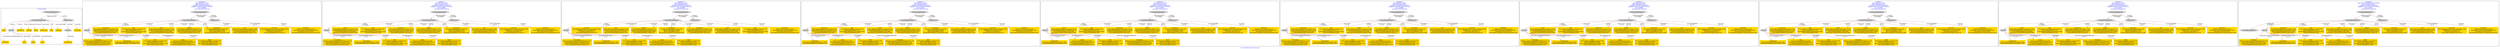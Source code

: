 digraph n0 {
fontcolor="blue"
remincross="true"
label="s15-s-detroit-institute-of-art.json"
subgraph cluster_0 {
label="1-correct model"
n2[style="filled",color="white",fillcolor="lightgray",label="CulturalHeritageObject1"];
n3[shape="plaintext",style="filled",fillcolor="gold",label="date"];
n4[style="filled",color="white",fillcolor="lightgray",label="Person1"];
n5[shape="plaintext",style="filled",fillcolor="gold",label="dimensions"];
n6[shape="plaintext",style="filled",fillcolor="gold",label="medium"];
n7[shape="plaintext",style="filled",fillcolor="gold",label="credit"];
n8[shape="plaintext",style="filled",fillcolor="gold",label="provenance"];
n9[shape="plaintext",style="filled",fillcolor="gold",label="title"];
n10[shape="plaintext",style="filled",fillcolor="gold",label="accession"];
n11[style="filled",color="white",fillcolor="lightgray",label="Concept1"];
n12[shape="plaintext",style="filled",fillcolor="gold",label="nationality"];
n13[shape="plaintext",style="filled",fillcolor="gold",label="birth"];
n14[shape="plaintext",style="filled",fillcolor="gold",label="death"];
n15[shape="plaintext",style="filled",fillcolor="gold",label="name"];
n16[style="filled",color="white",fillcolor="lightgray",label="EuropeanaAggregation1"];
n17[style="filled",color="white",fillcolor="lightgray",label="WebResource1"];
n18[shape="plaintext",style="filled",fillcolor="gold",label="imageURL"];
n19[shape="plaintext",style="filled",fillcolor="gold",label="classification"];
}
subgraph cluster_1 {
label="candidate 0\nlink coherence:0.9375\nnode coherence:0.9375\nconfidence:0.620074799287479\nmapping score:0.6473967279676213\ncost:15.98064\n-precision:0.88-recall:0.82"
n21[style="filled",color="white",fillcolor="lightgray",label="CulturalHeritageObject1"];
n22[style="filled",color="white",fillcolor="lightgray",label="Person1"];
n23[style="filled",color="white",fillcolor="lightgray",label="EuropeanaAggregation1"];
n24[style="filled",color="white",fillcolor="lightgray",label="WebResource1"];
n25[shape="plaintext",style="filled",fillcolor="gold",label="provenance\n[CulturalHeritageObject,description,0.34]\n[CulturalHeritageObject,provenance,0.314]\n[Person,biographicalInformation,0.265]\n[CulturalHeritageObject,title,0.081]"];
n26[shape="plaintext",style="filled",fillcolor="gold",label="nationality\n[Person,countryAssociatedWithThePerson,0.731]\n[CulturalHeritageObject,provenance,0.11]\n[CulturalHeritageObject,description,0.098]\n[Person,biographicalInformation,0.06]"];
n27[shape="plaintext",style="filled",fillcolor="gold",label="date\n[CulturalHeritageObject,created,0.678]\n[Person,dateOfBirth,0.137]\n[CulturalHeritageObject,description,0.095]\n[Person,dateOfDeath,0.09]"];
n28[shape="plaintext",style="filled",fillcolor="gold",label="credit\n[CulturalHeritageObject,provenance,0.673]\n[CulturalHeritageObject,description,0.154]\n[CulturalHeritageObject,title,0.088]\n[Document,columnSubClassOfLink,0.085]"];
n29[shape="plaintext",style="filled",fillcolor="gold",label="classification\n[Person,biographicalInformation,0.749]\n[CulturalHeritageObject,description,0.251]"];
n30[shape="plaintext",style="filled",fillcolor="gold",label="imageURL\n[WebResource,classLink,0.974]\n[Document,columnSubClassOfLink,0.018]\n[Document,classLink,0.007]\n[CulturalHeritageObject,accessionNumber,0.001]"];
n31[shape="plaintext",style="filled",fillcolor="gold",label="birth\n[CulturalHeritageObject,created,0.504]\n[Person,dateOfBirth,0.299]\n[CulturalHeritageObject,description,0.143]\n[Person,dateOfDeath,0.054]"];
n32[shape="plaintext",style="filled",fillcolor="gold",label="name\n[Person,nameOfThePerson,0.456]\n[Document,columnSubClassOfLink,0.232]\n[CulturalHeritageObject,title,0.157]\n[CulturalHeritageObject,description,0.155]"];
n33[shape="plaintext",style="filled",fillcolor="gold",label="medium\n[CulturalHeritageObject,medium,0.875]\n[CulturalHeritageObject,description,0.119]\n[Person,biographicalInformation,0.006]\n[CulturalHeritageObject,extent,0.0]"];
n34[shape="plaintext",style="filled",fillcolor="gold",label="dimensions\n[CulturalHeritageObject,extent,0.94]\n[Person,dateOfDeath,0.033]\n[Person,dateOfBirth,0.023]\n[CulturalHeritageObject,description,0.004]"];
n35[shape="plaintext",style="filled",fillcolor="gold",label="death\n[CulturalHeritageObject,created,0.475]\n[Person,dateOfDeath,0.326]\n[Person,biographicalInformation,0.143]\n[Person,dateOfBirth,0.056]"];
n36[shape="plaintext",style="filled",fillcolor="gold",label="title\n[CulturalHeritageObject,description,0.381]\n[Document,columnSubClassOfLink,0.259]\n[CulturalHeritageObject,title,0.236]\n[Person,biographicalInformation,0.124]"];
n37[shape="plaintext",style="filled",fillcolor="gold",label="accession\n[CulturalHeritageObject,accessionNumber,0.666]\n[WebResource,classLink,0.334]\n[Document,classLink,0.0]\n[CulturalHeritageObject,extent,0.0]"];
}
subgraph cluster_2 {
label="candidate 1\nlink coherence:0.9375\nnode coherence:0.9375\nconfidence:0.620074799287479\nmapping score:0.6473967279676213\ncost:15.98064\n-precision:0.88-recall:0.82"
n39[style="filled",color="white",fillcolor="lightgray",label="CulturalHeritageObject1"];
n40[style="filled",color="white",fillcolor="lightgray",label="Person1"];
n41[style="filled",color="white",fillcolor="lightgray",label="EuropeanaAggregation1"];
n42[style="filled",color="white",fillcolor="lightgray",label="WebResource1"];
n43[shape="plaintext",style="filled",fillcolor="gold",label="credit\n[CulturalHeritageObject,provenance,0.673]\n[CulturalHeritageObject,description,0.154]\n[CulturalHeritageObject,title,0.088]\n[Document,columnSubClassOfLink,0.085]"];
n44[shape="plaintext",style="filled",fillcolor="gold",label="nationality\n[Person,countryAssociatedWithThePerson,0.731]\n[CulturalHeritageObject,provenance,0.11]\n[CulturalHeritageObject,description,0.098]\n[Person,biographicalInformation,0.06]"];
n45[shape="plaintext",style="filled",fillcolor="gold",label="date\n[CulturalHeritageObject,created,0.678]\n[Person,dateOfBirth,0.137]\n[CulturalHeritageObject,description,0.095]\n[Person,dateOfDeath,0.09]"];
n46[shape="plaintext",style="filled",fillcolor="gold",label="provenance\n[CulturalHeritageObject,description,0.34]\n[CulturalHeritageObject,provenance,0.314]\n[Person,biographicalInformation,0.265]\n[CulturalHeritageObject,title,0.081]"];
n47[shape="plaintext",style="filled",fillcolor="gold",label="classification\n[Person,biographicalInformation,0.749]\n[CulturalHeritageObject,description,0.251]"];
n48[shape="plaintext",style="filled",fillcolor="gold",label="imageURL\n[WebResource,classLink,0.974]\n[Document,columnSubClassOfLink,0.018]\n[Document,classLink,0.007]\n[CulturalHeritageObject,accessionNumber,0.001]"];
n49[shape="plaintext",style="filled",fillcolor="gold",label="birth\n[CulturalHeritageObject,created,0.504]\n[Person,dateOfBirth,0.299]\n[CulturalHeritageObject,description,0.143]\n[Person,dateOfDeath,0.054]"];
n50[shape="plaintext",style="filled",fillcolor="gold",label="name\n[Person,nameOfThePerson,0.456]\n[Document,columnSubClassOfLink,0.232]\n[CulturalHeritageObject,title,0.157]\n[CulturalHeritageObject,description,0.155]"];
n51[shape="plaintext",style="filled",fillcolor="gold",label="medium\n[CulturalHeritageObject,medium,0.875]\n[CulturalHeritageObject,description,0.119]\n[Person,biographicalInformation,0.006]\n[CulturalHeritageObject,extent,0.0]"];
n52[shape="plaintext",style="filled",fillcolor="gold",label="dimensions\n[CulturalHeritageObject,extent,0.94]\n[Person,dateOfDeath,0.033]\n[Person,dateOfBirth,0.023]\n[CulturalHeritageObject,description,0.004]"];
n53[shape="plaintext",style="filled",fillcolor="gold",label="death\n[CulturalHeritageObject,created,0.475]\n[Person,dateOfDeath,0.326]\n[Person,biographicalInformation,0.143]\n[Person,dateOfBirth,0.056]"];
n54[shape="plaintext",style="filled",fillcolor="gold",label="title\n[CulturalHeritageObject,description,0.381]\n[Document,columnSubClassOfLink,0.259]\n[CulturalHeritageObject,title,0.236]\n[Person,biographicalInformation,0.124]"];
n55[shape="plaintext",style="filled",fillcolor="gold",label="accession\n[CulturalHeritageObject,accessionNumber,0.666]\n[WebResource,classLink,0.334]\n[Document,classLink,0.0]\n[CulturalHeritageObject,extent,0.0]"];
}
subgraph cluster_3 {
label="candidate 2\nlink coherence:0.9375\nnode coherence:0.9375\nconfidence:0.620074799287479\nmapping score:0.6473967279676213\ncost:15.98066\n-precision:0.88-recall:0.82"
n57[style="filled",color="white",fillcolor="lightgray",label="CulturalHeritageObject2"];
n58[style="filled",color="white",fillcolor="lightgray",label="Person1"];
n59[style="filled",color="white",fillcolor="lightgray",label="EuropeanaAggregation1"];
n60[style="filled",color="white",fillcolor="lightgray",label="WebResource1"];
n61[shape="plaintext",style="filled",fillcolor="gold",label="nationality\n[Person,countryAssociatedWithThePerson,0.731]\n[CulturalHeritageObject,provenance,0.11]\n[CulturalHeritageObject,description,0.098]\n[Person,biographicalInformation,0.06]"];
n62[shape="plaintext",style="filled",fillcolor="gold",label="accession\n[CulturalHeritageObject,accessionNumber,0.666]\n[WebResource,classLink,0.334]\n[Document,classLink,0.0]\n[CulturalHeritageObject,extent,0.0]"];
n63[shape="plaintext",style="filled",fillcolor="gold",label="title\n[CulturalHeritageObject,description,0.381]\n[Document,columnSubClassOfLink,0.259]\n[CulturalHeritageObject,title,0.236]\n[Person,biographicalInformation,0.124]"];
n64[shape="plaintext",style="filled",fillcolor="gold",label="medium\n[CulturalHeritageObject,medium,0.875]\n[CulturalHeritageObject,description,0.119]\n[Person,biographicalInformation,0.006]\n[CulturalHeritageObject,extent,0.0]"];
n65[shape="plaintext",style="filled",fillcolor="gold",label="classification\n[Person,biographicalInformation,0.749]\n[CulturalHeritageObject,description,0.251]"];
n66[shape="plaintext",style="filled",fillcolor="gold",label="imageURL\n[WebResource,classLink,0.974]\n[Document,columnSubClassOfLink,0.018]\n[Document,classLink,0.007]\n[CulturalHeritageObject,accessionNumber,0.001]"];
n67[shape="plaintext",style="filled",fillcolor="gold",label="birth\n[CulturalHeritageObject,created,0.504]\n[Person,dateOfBirth,0.299]\n[CulturalHeritageObject,description,0.143]\n[Person,dateOfDeath,0.054]"];
n68[shape="plaintext",style="filled",fillcolor="gold",label="dimensions\n[CulturalHeritageObject,extent,0.94]\n[Person,dateOfDeath,0.033]\n[Person,dateOfBirth,0.023]\n[CulturalHeritageObject,description,0.004]"];
n69[shape="plaintext",style="filled",fillcolor="gold",label="name\n[Person,nameOfThePerson,0.456]\n[Document,columnSubClassOfLink,0.232]\n[CulturalHeritageObject,title,0.157]\n[CulturalHeritageObject,description,0.155]"];
n70[shape="plaintext",style="filled",fillcolor="gold",label="provenance\n[CulturalHeritageObject,description,0.34]\n[CulturalHeritageObject,provenance,0.314]\n[Person,biographicalInformation,0.265]\n[CulturalHeritageObject,title,0.081]"];
n71[shape="plaintext",style="filled",fillcolor="gold",label="death\n[CulturalHeritageObject,created,0.475]\n[Person,dateOfDeath,0.326]\n[Person,biographicalInformation,0.143]\n[Person,dateOfBirth,0.056]"];
n72[shape="plaintext",style="filled",fillcolor="gold",label="credit\n[CulturalHeritageObject,provenance,0.673]\n[CulturalHeritageObject,description,0.154]\n[CulturalHeritageObject,title,0.088]\n[Document,columnSubClassOfLink,0.085]"];
n73[shape="plaintext",style="filled",fillcolor="gold",label="date\n[CulturalHeritageObject,created,0.678]\n[Person,dateOfBirth,0.137]\n[CulturalHeritageObject,description,0.095]\n[Person,dateOfDeath,0.09]"];
}
subgraph cluster_4 {
label="candidate 3\nlink coherence:0.9375\nnode coherence:0.9375\nconfidence:0.620074799287479\nmapping score:0.6473967279676213\ncost:15.98074\n-precision:0.88-recall:0.82"
n75[style="filled",color="white",fillcolor="lightgray",label="CulturalHeritageObject1"];
n76[style="filled",color="white",fillcolor="lightgray",label="Person2"];
n77[style="filled",color="white",fillcolor="lightgray",label="EuropeanaAggregation1"];
n78[style="filled",color="white",fillcolor="lightgray",label="WebResource1"];
n79[shape="plaintext",style="filled",fillcolor="gold",label="provenance\n[CulturalHeritageObject,description,0.34]\n[CulturalHeritageObject,provenance,0.314]\n[Person,biographicalInformation,0.265]\n[CulturalHeritageObject,title,0.081]"];
n80[shape="plaintext",style="filled",fillcolor="gold",label="date\n[CulturalHeritageObject,created,0.678]\n[Person,dateOfBirth,0.137]\n[CulturalHeritageObject,description,0.095]\n[Person,dateOfDeath,0.09]"];
n81[shape="plaintext",style="filled",fillcolor="gold",label="credit\n[CulturalHeritageObject,provenance,0.673]\n[CulturalHeritageObject,description,0.154]\n[CulturalHeritageObject,title,0.088]\n[Document,columnSubClassOfLink,0.085]"];
n82[shape="plaintext",style="filled",fillcolor="gold",label="classification\n[Person,biographicalInformation,0.749]\n[CulturalHeritageObject,description,0.251]"];
n83[shape="plaintext",style="filled",fillcolor="gold",label="imageURL\n[WebResource,classLink,0.974]\n[Document,columnSubClassOfLink,0.018]\n[Document,classLink,0.007]\n[CulturalHeritageObject,accessionNumber,0.001]"];
n84[shape="plaintext",style="filled",fillcolor="gold",label="medium\n[CulturalHeritageObject,medium,0.875]\n[CulturalHeritageObject,description,0.119]\n[Person,biographicalInformation,0.006]\n[CulturalHeritageObject,extent,0.0]"];
n85[shape="plaintext",style="filled",fillcolor="gold",label="dimensions\n[CulturalHeritageObject,extent,0.94]\n[Person,dateOfDeath,0.033]\n[Person,dateOfBirth,0.023]\n[CulturalHeritageObject,description,0.004]"];
n86[shape="plaintext",style="filled",fillcolor="gold",label="name\n[Person,nameOfThePerson,0.456]\n[Document,columnSubClassOfLink,0.232]\n[CulturalHeritageObject,title,0.157]\n[CulturalHeritageObject,description,0.155]"];
n87[shape="plaintext",style="filled",fillcolor="gold",label="birth\n[CulturalHeritageObject,created,0.504]\n[Person,dateOfBirth,0.299]\n[CulturalHeritageObject,description,0.143]\n[Person,dateOfDeath,0.054]"];
n88[shape="plaintext",style="filled",fillcolor="gold",label="title\n[CulturalHeritageObject,description,0.381]\n[Document,columnSubClassOfLink,0.259]\n[CulturalHeritageObject,title,0.236]\n[Person,biographicalInformation,0.124]"];
n89[shape="plaintext",style="filled",fillcolor="gold",label="nationality\n[Person,countryAssociatedWithThePerson,0.731]\n[CulturalHeritageObject,provenance,0.11]\n[CulturalHeritageObject,description,0.098]\n[Person,biographicalInformation,0.06]"];
n90[shape="plaintext",style="filled",fillcolor="gold",label="death\n[CulturalHeritageObject,created,0.475]\n[Person,dateOfDeath,0.326]\n[Person,biographicalInformation,0.143]\n[Person,dateOfBirth,0.056]"];
n91[shape="plaintext",style="filled",fillcolor="gold",label="accession\n[CulturalHeritageObject,accessionNumber,0.666]\n[WebResource,classLink,0.334]\n[Document,classLink,0.0]\n[CulturalHeritageObject,extent,0.0]"];
}
subgraph cluster_5 {
label="candidate 4\nlink coherence:0.9375\nnode coherence:0.9375\nconfidence:0.620074799287479\nmapping score:0.6473967279676213\ncost:15.98074\n-precision:0.88-recall:0.82"
n93[style="filled",color="white",fillcolor="lightgray",label="CulturalHeritageObject1"];
n94[style="filled",color="white",fillcolor="lightgray",label="Person2"];
n95[style="filled",color="white",fillcolor="lightgray",label="EuropeanaAggregation1"];
n96[style="filled",color="white",fillcolor="lightgray",label="WebResource1"];
n97[shape="plaintext",style="filled",fillcolor="gold",label="credit\n[CulturalHeritageObject,provenance,0.673]\n[CulturalHeritageObject,description,0.154]\n[CulturalHeritageObject,title,0.088]\n[Document,columnSubClassOfLink,0.085]"];
n98[shape="plaintext",style="filled",fillcolor="gold",label="date\n[CulturalHeritageObject,created,0.678]\n[Person,dateOfBirth,0.137]\n[CulturalHeritageObject,description,0.095]\n[Person,dateOfDeath,0.09]"];
n99[shape="plaintext",style="filled",fillcolor="gold",label="provenance\n[CulturalHeritageObject,description,0.34]\n[CulturalHeritageObject,provenance,0.314]\n[Person,biographicalInformation,0.265]\n[CulturalHeritageObject,title,0.081]"];
n100[shape="plaintext",style="filled",fillcolor="gold",label="classification\n[Person,biographicalInformation,0.749]\n[CulturalHeritageObject,description,0.251]"];
n101[shape="plaintext",style="filled",fillcolor="gold",label="imageURL\n[WebResource,classLink,0.974]\n[Document,columnSubClassOfLink,0.018]\n[Document,classLink,0.007]\n[CulturalHeritageObject,accessionNumber,0.001]"];
n102[shape="plaintext",style="filled",fillcolor="gold",label="medium\n[CulturalHeritageObject,medium,0.875]\n[CulturalHeritageObject,description,0.119]\n[Person,biographicalInformation,0.006]\n[CulturalHeritageObject,extent,0.0]"];
n103[shape="plaintext",style="filled",fillcolor="gold",label="dimensions\n[CulturalHeritageObject,extent,0.94]\n[Person,dateOfDeath,0.033]\n[Person,dateOfBirth,0.023]\n[CulturalHeritageObject,description,0.004]"];
n104[shape="plaintext",style="filled",fillcolor="gold",label="name\n[Person,nameOfThePerson,0.456]\n[Document,columnSubClassOfLink,0.232]\n[CulturalHeritageObject,title,0.157]\n[CulturalHeritageObject,description,0.155]"];
n105[shape="plaintext",style="filled",fillcolor="gold",label="birth\n[CulturalHeritageObject,created,0.504]\n[Person,dateOfBirth,0.299]\n[CulturalHeritageObject,description,0.143]\n[Person,dateOfDeath,0.054]"];
n106[shape="plaintext",style="filled",fillcolor="gold",label="title\n[CulturalHeritageObject,description,0.381]\n[Document,columnSubClassOfLink,0.259]\n[CulturalHeritageObject,title,0.236]\n[Person,biographicalInformation,0.124]"];
n107[shape="plaintext",style="filled",fillcolor="gold",label="nationality\n[Person,countryAssociatedWithThePerson,0.731]\n[CulturalHeritageObject,provenance,0.11]\n[CulturalHeritageObject,description,0.098]\n[Person,biographicalInformation,0.06]"];
n108[shape="plaintext",style="filled",fillcolor="gold",label="death\n[CulturalHeritageObject,created,0.475]\n[Person,dateOfDeath,0.326]\n[Person,biographicalInformation,0.143]\n[Person,dateOfBirth,0.056]"];
n109[shape="plaintext",style="filled",fillcolor="gold",label="accession\n[CulturalHeritageObject,accessionNumber,0.666]\n[WebResource,classLink,0.334]\n[Document,classLink,0.0]\n[CulturalHeritageObject,extent,0.0]"];
}
subgraph cluster_6 {
label="candidate 5\nlink coherence:0.9375\nnode coherence:0.9375\nconfidence:0.620074799287479\nmapping score:0.6473967279676213\ncost:15.98096\n-precision:0.88-recall:0.82"
n111[style="filled",color="white",fillcolor="lightgray",label="CulturalHeritageObject1"];
n112[style="filled",color="white",fillcolor="lightgray",label="Person1"];
n113[style="filled",color="white",fillcolor="lightgray",label="EuropeanaAggregation1"];
n114[style="filled",color="white",fillcolor="lightgray",label="WebResource2"];
n115[shape="plaintext",style="filled",fillcolor="gold",label="provenance\n[CulturalHeritageObject,description,0.34]\n[CulturalHeritageObject,provenance,0.314]\n[Person,biographicalInformation,0.265]\n[CulturalHeritageObject,title,0.081]"];
n116[shape="plaintext",style="filled",fillcolor="gold",label="nationality\n[Person,countryAssociatedWithThePerson,0.731]\n[CulturalHeritageObject,provenance,0.11]\n[CulturalHeritageObject,description,0.098]\n[Person,biographicalInformation,0.06]"];
n117[shape="plaintext",style="filled",fillcolor="gold",label="date\n[CulturalHeritageObject,created,0.678]\n[Person,dateOfBirth,0.137]\n[CulturalHeritageObject,description,0.095]\n[Person,dateOfDeath,0.09]"];
n118[shape="plaintext",style="filled",fillcolor="gold",label="credit\n[CulturalHeritageObject,provenance,0.673]\n[CulturalHeritageObject,description,0.154]\n[CulturalHeritageObject,title,0.088]\n[Document,columnSubClassOfLink,0.085]"];
n119[shape="plaintext",style="filled",fillcolor="gold",label="classification\n[Person,biographicalInformation,0.749]\n[CulturalHeritageObject,description,0.251]"];
n120[shape="plaintext",style="filled",fillcolor="gold",label="birth\n[CulturalHeritageObject,created,0.504]\n[Person,dateOfBirth,0.299]\n[CulturalHeritageObject,description,0.143]\n[Person,dateOfDeath,0.054]"];
n121[shape="plaintext",style="filled",fillcolor="gold",label="imageURL\n[WebResource,classLink,0.974]\n[Document,columnSubClassOfLink,0.018]\n[Document,classLink,0.007]\n[CulturalHeritageObject,accessionNumber,0.001]"];
n122[shape="plaintext",style="filled",fillcolor="gold",label="name\n[Person,nameOfThePerson,0.456]\n[Document,columnSubClassOfLink,0.232]\n[CulturalHeritageObject,title,0.157]\n[CulturalHeritageObject,description,0.155]"];
n123[shape="plaintext",style="filled",fillcolor="gold",label="medium\n[CulturalHeritageObject,medium,0.875]\n[CulturalHeritageObject,description,0.119]\n[Person,biographicalInformation,0.006]\n[CulturalHeritageObject,extent,0.0]"];
n124[shape="plaintext",style="filled",fillcolor="gold",label="dimensions\n[CulturalHeritageObject,extent,0.94]\n[Person,dateOfDeath,0.033]\n[Person,dateOfBirth,0.023]\n[CulturalHeritageObject,description,0.004]"];
n125[shape="plaintext",style="filled",fillcolor="gold",label="death\n[CulturalHeritageObject,created,0.475]\n[Person,dateOfDeath,0.326]\n[Person,biographicalInformation,0.143]\n[Person,dateOfBirth,0.056]"];
n126[shape="plaintext",style="filled",fillcolor="gold",label="title\n[CulturalHeritageObject,description,0.381]\n[Document,columnSubClassOfLink,0.259]\n[CulturalHeritageObject,title,0.236]\n[Person,biographicalInformation,0.124]"];
n127[shape="plaintext",style="filled",fillcolor="gold",label="accession\n[CulturalHeritageObject,accessionNumber,0.666]\n[WebResource,classLink,0.334]\n[Document,classLink,0.0]\n[CulturalHeritageObject,extent,0.0]"];
}
subgraph cluster_7 {
label="candidate 6\nlink coherence:0.9375\nnode coherence:0.9375\nconfidence:0.620074799287479\nmapping score:0.6473967279676213\ncost:15.98096\n-precision:0.88-recall:0.82"
n129[style="filled",color="white",fillcolor="lightgray",label="CulturalHeritageObject1"];
n130[style="filled",color="white",fillcolor="lightgray",label="Person1"];
n131[style="filled",color="white",fillcolor="lightgray",label="EuropeanaAggregation1"];
n132[style="filled",color="white",fillcolor="lightgray",label="WebResource2"];
n133[shape="plaintext",style="filled",fillcolor="gold",label="credit\n[CulturalHeritageObject,provenance,0.673]\n[CulturalHeritageObject,description,0.154]\n[CulturalHeritageObject,title,0.088]\n[Document,columnSubClassOfLink,0.085]"];
n134[shape="plaintext",style="filled",fillcolor="gold",label="nationality\n[Person,countryAssociatedWithThePerson,0.731]\n[CulturalHeritageObject,provenance,0.11]\n[CulturalHeritageObject,description,0.098]\n[Person,biographicalInformation,0.06]"];
n135[shape="plaintext",style="filled",fillcolor="gold",label="date\n[CulturalHeritageObject,created,0.678]\n[Person,dateOfBirth,0.137]\n[CulturalHeritageObject,description,0.095]\n[Person,dateOfDeath,0.09]"];
n136[shape="plaintext",style="filled",fillcolor="gold",label="provenance\n[CulturalHeritageObject,description,0.34]\n[CulturalHeritageObject,provenance,0.314]\n[Person,biographicalInformation,0.265]\n[CulturalHeritageObject,title,0.081]"];
n137[shape="plaintext",style="filled",fillcolor="gold",label="classification\n[Person,biographicalInformation,0.749]\n[CulturalHeritageObject,description,0.251]"];
n138[shape="plaintext",style="filled",fillcolor="gold",label="birth\n[CulturalHeritageObject,created,0.504]\n[Person,dateOfBirth,0.299]\n[CulturalHeritageObject,description,0.143]\n[Person,dateOfDeath,0.054]"];
n139[shape="plaintext",style="filled",fillcolor="gold",label="imageURL\n[WebResource,classLink,0.974]\n[Document,columnSubClassOfLink,0.018]\n[Document,classLink,0.007]\n[CulturalHeritageObject,accessionNumber,0.001]"];
n140[shape="plaintext",style="filled",fillcolor="gold",label="name\n[Person,nameOfThePerson,0.456]\n[Document,columnSubClassOfLink,0.232]\n[CulturalHeritageObject,title,0.157]\n[CulturalHeritageObject,description,0.155]"];
n141[shape="plaintext",style="filled",fillcolor="gold",label="medium\n[CulturalHeritageObject,medium,0.875]\n[CulturalHeritageObject,description,0.119]\n[Person,biographicalInformation,0.006]\n[CulturalHeritageObject,extent,0.0]"];
n142[shape="plaintext",style="filled",fillcolor="gold",label="dimensions\n[CulturalHeritageObject,extent,0.94]\n[Person,dateOfDeath,0.033]\n[Person,dateOfBirth,0.023]\n[CulturalHeritageObject,description,0.004]"];
n143[shape="plaintext",style="filled",fillcolor="gold",label="death\n[CulturalHeritageObject,created,0.475]\n[Person,dateOfDeath,0.326]\n[Person,biographicalInformation,0.143]\n[Person,dateOfBirth,0.056]"];
n144[shape="plaintext",style="filled",fillcolor="gold",label="title\n[CulturalHeritageObject,description,0.381]\n[Document,columnSubClassOfLink,0.259]\n[CulturalHeritageObject,title,0.236]\n[Person,biographicalInformation,0.124]"];
n145[shape="plaintext",style="filled",fillcolor="gold",label="accession\n[CulturalHeritageObject,accessionNumber,0.666]\n[WebResource,classLink,0.334]\n[Document,classLink,0.0]\n[CulturalHeritageObject,extent,0.0]"];
}
subgraph cluster_8 {
label="candidate 7\nlink coherence:0.9375\nnode coherence:0.9375\nconfidence:0.620074799287479\nmapping score:0.6473967279676213\ncost:15.98106\n-precision:0.88-recall:0.82"
n147[style="filled",color="white",fillcolor="lightgray",label="CulturalHeritageObject1"];
n148[style="filled",color="white",fillcolor="lightgray",label="Person2"];
n149[style="filled",color="white",fillcolor="lightgray",label="EuropeanaAggregation1"];
n150[style="filled",color="white",fillcolor="lightgray",label="WebResource2"];
n151[shape="plaintext",style="filled",fillcolor="gold",label="provenance\n[CulturalHeritageObject,description,0.34]\n[CulturalHeritageObject,provenance,0.314]\n[Person,biographicalInformation,0.265]\n[CulturalHeritageObject,title,0.081]"];
n152[shape="plaintext",style="filled",fillcolor="gold",label="date\n[CulturalHeritageObject,created,0.678]\n[Person,dateOfBirth,0.137]\n[CulturalHeritageObject,description,0.095]\n[Person,dateOfDeath,0.09]"];
n153[shape="plaintext",style="filled",fillcolor="gold",label="credit\n[CulturalHeritageObject,provenance,0.673]\n[CulturalHeritageObject,description,0.154]\n[CulturalHeritageObject,title,0.088]\n[Document,columnSubClassOfLink,0.085]"];
n154[shape="plaintext",style="filled",fillcolor="gold",label="classification\n[Person,biographicalInformation,0.749]\n[CulturalHeritageObject,description,0.251]"];
n155[shape="plaintext",style="filled",fillcolor="gold",label="imageURL\n[WebResource,classLink,0.974]\n[Document,columnSubClassOfLink,0.018]\n[Document,classLink,0.007]\n[CulturalHeritageObject,accessionNumber,0.001]"];
n156[shape="plaintext",style="filled",fillcolor="gold",label="medium\n[CulturalHeritageObject,medium,0.875]\n[CulturalHeritageObject,description,0.119]\n[Person,biographicalInformation,0.006]\n[CulturalHeritageObject,extent,0.0]"];
n157[shape="plaintext",style="filled",fillcolor="gold",label="dimensions\n[CulturalHeritageObject,extent,0.94]\n[Person,dateOfDeath,0.033]\n[Person,dateOfBirth,0.023]\n[CulturalHeritageObject,description,0.004]"];
n158[shape="plaintext",style="filled",fillcolor="gold",label="name\n[Person,nameOfThePerson,0.456]\n[Document,columnSubClassOfLink,0.232]\n[CulturalHeritageObject,title,0.157]\n[CulturalHeritageObject,description,0.155]"];
n159[shape="plaintext",style="filled",fillcolor="gold",label="birth\n[CulturalHeritageObject,created,0.504]\n[Person,dateOfBirth,0.299]\n[CulturalHeritageObject,description,0.143]\n[Person,dateOfDeath,0.054]"];
n160[shape="plaintext",style="filled",fillcolor="gold",label="title\n[CulturalHeritageObject,description,0.381]\n[Document,columnSubClassOfLink,0.259]\n[CulturalHeritageObject,title,0.236]\n[Person,biographicalInformation,0.124]"];
n161[shape="plaintext",style="filled",fillcolor="gold",label="nationality\n[Person,countryAssociatedWithThePerson,0.731]\n[CulturalHeritageObject,provenance,0.11]\n[CulturalHeritageObject,description,0.098]\n[Person,biographicalInformation,0.06]"];
n162[shape="plaintext",style="filled",fillcolor="gold",label="death\n[CulturalHeritageObject,created,0.475]\n[Person,dateOfDeath,0.326]\n[Person,biographicalInformation,0.143]\n[Person,dateOfBirth,0.056]"];
n163[shape="plaintext",style="filled",fillcolor="gold",label="accession\n[CulturalHeritageObject,accessionNumber,0.666]\n[WebResource,classLink,0.334]\n[Document,classLink,0.0]\n[CulturalHeritageObject,extent,0.0]"];
}
subgraph cluster_9 {
label="candidate 8\nlink coherence:0.9375\nnode coherence:0.9375\nconfidence:0.620074799287479\nmapping score:0.6473967279676213\ncost:15.98106\n-precision:0.88-recall:0.82"
n165[style="filled",color="white",fillcolor="lightgray",label="CulturalHeritageObject1"];
n166[style="filled",color="white",fillcolor="lightgray",label="Person2"];
n167[style="filled",color="white",fillcolor="lightgray",label="EuropeanaAggregation1"];
n168[style="filled",color="white",fillcolor="lightgray",label="WebResource2"];
n169[shape="plaintext",style="filled",fillcolor="gold",label="credit\n[CulturalHeritageObject,provenance,0.673]\n[CulturalHeritageObject,description,0.154]\n[CulturalHeritageObject,title,0.088]\n[Document,columnSubClassOfLink,0.085]"];
n170[shape="plaintext",style="filled",fillcolor="gold",label="date\n[CulturalHeritageObject,created,0.678]\n[Person,dateOfBirth,0.137]\n[CulturalHeritageObject,description,0.095]\n[Person,dateOfDeath,0.09]"];
n171[shape="plaintext",style="filled",fillcolor="gold",label="provenance\n[CulturalHeritageObject,description,0.34]\n[CulturalHeritageObject,provenance,0.314]\n[Person,biographicalInformation,0.265]\n[CulturalHeritageObject,title,0.081]"];
n172[shape="plaintext",style="filled",fillcolor="gold",label="classification\n[Person,biographicalInformation,0.749]\n[CulturalHeritageObject,description,0.251]"];
n173[shape="plaintext",style="filled",fillcolor="gold",label="imageURL\n[WebResource,classLink,0.974]\n[Document,columnSubClassOfLink,0.018]\n[Document,classLink,0.007]\n[CulturalHeritageObject,accessionNumber,0.001]"];
n174[shape="plaintext",style="filled",fillcolor="gold",label="medium\n[CulturalHeritageObject,medium,0.875]\n[CulturalHeritageObject,description,0.119]\n[Person,biographicalInformation,0.006]\n[CulturalHeritageObject,extent,0.0]"];
n175[shape="plaintext",style="filled",fillcolor="gold",label="dimensions\n[CulturalHeritageObject,extent,0.94]\n[Person,dateOfDeath,0.033]\n[Person,dateOfBirth,0.023]\n[CulturalHeritageObject,description,0.004]"];
n176[shape="plaintext",style="filled",fillcolor="gold",label="name\n[Person,nameOfThePerson,0.456]\n[Document,columnSubClassOfLink,0.232]\n[CulturalHeritageObject,title,0.157]\n[CulturalHeritageObject,description,0.155]"];
n177[shape="plaintext",style="filled",fillcolor="gold",label="birth\n[CulturalHeritageObject,created,0.504]\n[Person,dateOfBirth,0.299]\n[CulturalHeritageObject,description,0.143]\n[Person,dateOfDeath,0.054]"];
n178[shape="plaintext",style="filled",fillcolor="gold",label="title\n[CulturalHeritageObject,description,0.381]\n[Document,columnSubClassOfLink,0.259]\n[CulturalHeritageObject,title,0.236]\n[Person,biographicalInformation,0.124]"];
n179[shape="plaintext",style="filled",fillcolor="gold",label="nationality\n[Person,countryAssociatedWithThePerson,0.731]\n[CulturalHeritageObject,provenance,0.11]\n[CulturalHeritageObject,description,0.098]\n[Person,biographicalInformation,0.06]"];
n180[shape="plaintext",style="filled",fillcolor="gold",label="death\n[CulturalHeritageObject,created,0.475]\n[Person,dateOfDeath,0.326]\n[Person,biographicalInformation,0.143]\n[Person,dateOfBirth,0.056]"];
n181[shape="plaintext",style="filled",fillcolor="gold",label="accession\n[CulturalHeritageObject,accessionNumber,0.666]\n[WebResource,classLink,0.334]\n[Document,classLink,0.0]\n[CulturalHeritageObject,extent,0.0]"];
}
subgraph cluster_10 {
label="candidate 9\nlink coherence:0.8823529411764706\nnode coherence:0.9375\nconfidence:0.620074799287479\nmapping score:0.6473967279676213\ncost:16.97641\n-precision:0.82-recall:0.82"
n183[style="filled",color="white",fillcolor="lightgray",label="CulturalHeritageObject1"];
n184[style="filled",color="white",fillcolor="lightgray",label="CulturalHeritageObject2"];
n185[style="filled",color="white",fillcolor="lightgray",label="Person1"];
n186[style="filled",color="white",fillcolor="lightgray",label="EuropeanaAggregation1"];
n187[style="filled",color="white",fillcolor="lightgray",label="WebResource1"];
n188[shape="plaintext",style="filled",fillcolor="gold",label="provenance\n[CulturalHeritageObject,description,0.34]\n[CulturalHeritageObject,provenance,0.314]\n[Person,biographicalInformation,0.265]\n[CulturalHeritageObject,title,0.081]"];
n189[shape="plaintext",style="filled",fillcolor="gold",label="nationality\n[Person,countryAssociatedWithThePerson,0.731]\n[CulturalHeritageObject,provenance,0.11]\n[CulturalHeritageObject,description,0.098]\n[Person,biographicalInformation,0.06]"];
n190[shape="plaintext",style="filled",fillcolor="gold",label="date\n[CulturalHeritageObject,created,0.678]\n[Person,dateOfBirth,0.137]\n[CulturalHeritageObject,description,0.095]\n[Person,dateOfDeath,0.09]"];
n191[shape="plaintext",style="filled",fillcolor="gold",label="credit\n[CulturalHeritageObject,provenance,0.673]\n[CulturalHeritageObject,description,0.154]\n[CulturalHeritageObject,title,0.088]\n[Document,columnSubClassOfLink,0.085]"];
n192[shape="plaintext",style="filled",fillcolor="gold",label="classification\n[Person,biographicalInformation,0.749]\n[CulturalHeritageObject,description,0.251]"];
n193[shape="plaintext",style="filled",fillcolor="gold",label="imageURL\n[WebResource,classLink,0.974]\n[Document,columnSubClassOfLink,0.018]\n[Document,classLink,0.007]\n[CulturalHeritageObject,accessionNumber,0.001]"];
n194[shape="plaintext",style="filled",fillcolor="gold",label="birth\n[CulturalHeritageObject,created,0.504]\n[Person,dateOfBirth,0.299]\n[CulturalHeritageObject,description,0.143]\n[Person,dateOfDeath,0.054]"];
n195[shape="plaintext",style="filled",fillcolor="gold",label="name\n[Person,nameOfThePerson,0.456]\n[Document,columnSubClassOfLink,0.232]\n[CulturalHeritageObject,title,0.157]\n[CulturalHeritageObject,description,0.155]"];
n196[shape="plaintext",style="filled",fillcolor="gold",label="medium\n[CulturalHeritageObject,medium,0.875]\n[CulturalHeritageObject,description,0.119]\n[Person,biographicalInformation,0.006]\n[CulturalHeritageObject,extent,0.0]"];
n197[shape="plaintext",style="filled",fillcolor="gold",label="dimensions\n[CulturalHeritageObject,extent,0.94]\n[Person,dateOfDeath,0.033]\n[Person,dateOfBirth,0.023]\n[CulturalHeritageObject,description,0.004]"];
n198[shape="plaintext",style="filled",fillcolor="gold",label="death\n[CulturalHeritageObject,created,0.475]\n[Person,dateOfDeath,0.326]\n[Person,biographicalInformation,0.143]\n[Person,dateOfBirth,0.056]"];
n199[shape="plaintext",style="filled",fillcolor="gold",label="title\n[CulturalHeritageObject,description,0.381]\n[Document,columnSubClassOfLink,0.259]\n[CulturalHeritageObject,title,0.236]\n[Person,biographicalInformation,0.124]"];
n200[shape="plaintext",style="filled",fillcolor="gold",label="accession\n[CulturalHeritageObject,accessionNumber,0.666]\n[WebResource,classLink,0.334]\n[Document,classLink,0.0]\n[CulturalHeritageObject,extent,0.0]"];
}
n2 -> n3[color="brown",fontcolor="black",label="created"]
n2 -> n4[color="brown",fontcolor="black",label="creator"]
n2 -> n5[color="brown",fontcolor="black",label="extent"]
n2 -> n6[color="brown",fontcolor="black",label="medium"]
n2 -> n7[color="brown",fontcolor="black",label="provenance"]
n2 -> n8[color="brown",fontcolor="black",label="provenance"]
n2 -> n9[color="brown",fontcolor="black",label="title"]
n2 -> n10[color="brown",fontcolor="black",label="accessionNumber"]
n2 -> n11[color="brown",fontcolor="black",label="hasType"]
n4 -> n12[color="brown",fontcolor="black",label="countryAssociatedWithThePerson"]
n4 -> n13[color="brown",fontcolor="black",label="dateOfBirth"]
n4 -> n14[color="brown",fontcolor="black",label="dateOfDeath"]
n4 -> n15[color="brown",fontcolor="black",label="nameOfThePerson"]
n16 -> n2[color="brown",fontcolor="black",label="aggregatedCHO"]
n16 -> n17[color="brown",fontcolor="black",label="hasView"]
n17 -> n18[color="brown",fontcolor="black",label="classLink"]
n11 -> n19[color="brown",fontcolor="black",label="prefLabel"]
n21 -> n22[color="brown",fontcolor="black",label="creator\nw=0.99294"]
n23 -> n21[color="brown",fontcolor="black",label="aggregatedCHO\nw=0.99405"]
n23 -> n24[color="brown",fontcolor="black",label="hasView\nw=0.99365"]
n21 -> n25[color="brown",fontcolor="black",label="provenance\nw=1.0"]
n22 -> n26[color="brown",fontcolor="black",label="countryAssociatedWithThePerson\nw=1.0"]
n21 -> n27[color="brown",fontcolor="black",label="created\nw=1.0"]
n21 -> n28[color="brown",fontcolor="black",label="provenance\nw=1.0"]
n22 -> n29[color="brown",fontcolor="black",label="biographicalInformation\nw=1.0"]
n24 -> n30[color="brown",fontcolor="black",label="classLink\nw=1.0"]
n22 -> n31[color="brown",fontcolor="black",label="dateOfBirth\nw=1.0"]
n22 -> n32[color="brown",fontcolor="black",label="nameOfThePerson\nw=1.0"]
n21 -> n33[color="brown",fontcolor="black",label="medium\nw=1.0"]
n21 -> n34[color="brown",fontcolor="black",label="extent\nw=1.0"]
n22 -> n35[color="brown",fontcolor="black",label="dateOfDeath\nw=1.0"]
n21 -> n36[color="brown",fontcolor="black",label="description\nw=1.0"]
n21 -> n37[color="brown",fontcolor="black",label="accessionNumber\nw=1.0"]
n39 -> n40[color="brown",fontcolor="black",label="creator\nw=0.99294"]
n41 -> n39[color="brown",fontcolor="black",label="aggregatedCHO\nw=0.99405"]
n41 -> n42[color="brown",fontcolor="black",label="hasView\nw=0.99365"]
n39 -> n43[color="brown",fontcolor="black",label="provenance\nw=1.0"]
n40 -> n44[color="brown",fontcolor="black",label="countryAssociatedWithThePerson\nw=1.0"]
n39 -> n45[color="brown",fontcolor="black",label="created\nw=1.0"]
n39 -> n46[color="brown",fontcolor="black",label="provenance\nw=1.0"]
n40 -> n47[color="brown",fontcolor="black",label="biographicalInformation\nw=1.0"]
n42 -> n48[color="brown",fontcolor="black",label="classLink\nw=1.0"]
n40 -> n49[color="brown",fontcolor="black",label="dateOfBirth\nw=1.0"]
n40 -> n50[color="brown",fontcolor="black",label="nameOfThePerson\nw=1.0"]
n39 -> n51[color="brown",fontcolor="black",label="medium\nw=1.0"]
n39 -> n52[color="brown",fontcolor="black",label="extent\nw=1.0"]
n40 -> n53[color="brown",fontcolor="black",label="dateOfDeath\nw=1.0"]
n39 -> n54[color="brown",fontcolor="black",label="description\nw=1.0"]
n39 -> n55[color="brown",fontcolor="black",label="accessionNumber\nw=1.0"]
n57 -> n58[color="brown",fontcolor="black",label="creator\nw=0.99296"]
n59 -> n57[color="brown",fontcolor="black",label="aggregatedCHO\nw=0.99405"]
n59 -> n60[color="brown",fontcolor="black",label="hasView\nw=0.99365"]
n58 -> n61[color="brown",fontcolor="black",label="countryAssociatedWithThePerson\nw=1.0"]
n57 -> n62[color="brown",fontcolor="black",label="accessionNumber\nw=1.0"]
n57 -> n63[color="brown",fontcolor="black",label="description\nw=1.0"]
n57 -> n64[color="brown",fontcolor="black",label="medium\nw=1.0"]
n58 -> n65[color="brown",fontcolor="black",label="biographicalInformation\nw=1.0"]
n60 -> n66[color="brown",fontcolor="black",label="classLink\nw=1.0"]
n58 -> n67[color="brown",fontcolor="black",label="dateOfBirth\nw=1.0"]
n57 -> n68[color="brown",fontcolor="black",label="extent\nw=1.0"]
n58 -> n69[color="brown",fontcolor="black",label="nameOfThePerson\nw=1.0"]
n57 -> n70[color="brown",fontcolor="black",label="provenance\nw=1.0"]
n58 -> n71[color="brown",fontcolor="black",label="dateOfDeath\nw=1.0"]
n57 -> n72[color="brown",fontcolor="black",label="provenance\nw=1.0"]
n57 -> n73[color="brown",fontcolor="black",label="created\nw=1.0"]
n75 -> n76[color="brown",fontcolor="black",label="creator\nw=0.99304"]
n77 -> n75[color="brown",fontcolor="black",label="aggregatedCHO\nw=0.99405"]
n77 -> n78[color="brown",fontcolor="black",label="hasView\nw=0.99365"]
n75 -> n79[color="brown",fontcolor="black",label="provenance\nw=1.0"]
n75 -> n80[color="brown",fontcolor="black",label="created\nw=1.0"]
n75 -> n81[color="brown",fontcolor="black",label="provenance\nw=1.0"]
n76 -> n82[color="brown",fontcolor="black",label="biographicalInformation\nw=1.0"]
n78 -> n83[color="brown",fontcolor="black",label="classLink\nw=1.0"]
n75 -> n84[color="brown",fontcolor="black",label="medium\nw=1.0"]
n75 -> n85[color="brown",fontcolor="black",label="extent\nw=1.0"]
n76 -> n86[color="brown",fontcolor="black",label="nameOfThePerson\nw=1.0"]
n76 -> n87[color="brown",fontcolor="black",label="dateOfBirth\nw=1.0"]
n75 -> n88[color="brown",fontcolor="black",label="description\nw=1.0"]
n76 -> n89[color="brown",fontcolor="black",label="countryAssociatedWithThePerson\nw=1.0"]
n76 -> n90[color="brown",fontcolor="black",label="dateOfDeath\nw=1.0"]
n75 -> n91[color="brown",fontcolor="black",label="accessionNumber\nw=1.0"]
n93 -> n94[color="brown",fontcolor="black",label="creator\nw=0.99304"]
n95 -> n93[color="brown",fontcolor="black",label="aggregatedCHO\nw=0.99405"]
n95 -> n96[color="brown",fontcolor="black",label="hasView\nw=0.99365"]
n93 -> n97[color="brown",fontcolor="black",label="provenance\nw=1.0"]
n93 -> n98[color="brown",fontcolor="black",label="created\nw=1.0"]
n93 -> n99[color="brown",fontcolor="black",label="provenance\nw=1.0"]
n94 -> n100[color="brown",fontcolor="black",label="biographicalInformation\nw=1.0"]
n96 -> n101[color="brown",fontcolor="black",label="classLink\nw=1.0"]
n93 -> n102[color="brown",fontcolor="black",label="medium\nw=1.0"]
n93 -> n103[color="brown",fontcolor="black",label="extent\nw=1.0"]
n94 -> n104[color="brown",fontcolor="black",label="nameOfThePerson\nw=1.0"]
n94 -> n105[color="brown",fontcolor="black",label="dateOfBirth\nw=1.0"]
n93 -> n106[color="brown",fontcolor="black",label="description\nw=1.0"]
n94 -> n107[color="brown",fontcolor="black",label="countryAssociatedWithThePerson\nw=1.0"]
n94 -> n108[color="brown",fontcolor="black",label="dateOfDeath\nw=1.0"]
n93 -> n109[color="brown",fontcolor="black",label="accessionNumber\nw=1.0"]
n111 -> n112[color="brown",fontcolor="black",label="creator\nw=0.99294"]
n113 -> n111[color="brown",fontcolor="black",label="aggregatedCHO\nw=0.99405"]
n113 -> n114[color="brown",fontcolor="black",label="hasView\nw=0.99397"]
n111 -> n115[color="brown",fontcolor="black",label="provenance\nw=1.0"]
n112 -> n116[color="brown",fontcolor="black",label="countryAssociatedWithThePerson\nw=1.0"]
n111 -> n117[color="brown",fontcolor="black",label="created\nw=1.0"]
n111 -> n118[color="brown",fontcolor="black",label="provenance\nw=1.0"]
n112 -> n119[color="brown",fontcolor="black",label="biographicalInformation\nw=1.0"]
n112 -> n120[color="brown",fontcolor="black",label="dateOfBirth\nw=1.0"]
n114 -> n121[color="brown",fontcolor="black",label="classLink\nw=1.0"]
n112 -> n122[color="brown",fontcolor="black",label="nameOfThePerson\nw=1.0"]
n111 -> n123[color="brown",fontcolor="black",label="medium\nw=1.0"]
n111 -> n124[color="brown",fontcolor="black",label="extent\nw=1.0"]
n112 -> n125[color="brown",fontcolor="black",label="dateOfDeath\nw=1.0"]
n111 -> n126[color="brown",fontcolor="black",label="description\nw=1.0"]
n111 -> n127[color="brown",fontcolor="black",label="accessionNumber\nw=1.0"]
n129 -> n130[color="brown",fontcolor="black",label="creator\nw=0.99294"]
n131 -> n129[color="brown",fontcolor="black",label="aggregatedCHO\nw=0.99405"]
n131 -> n132[color="brown",fontcolor="black",label="hasView\nw=0.99397"]
n129 -> n133[color="brown",fontcolor="black",label="provenance\nw=1.0"]
n130 -> n134[color="brown",fontcolor="black",label="countryAssociatedWithThePerson\nw=1.0"]
n129 -> n135[color="brown",fontcolor="black",label="created\nw=1.0"]
n129 -> n136[color="brown",fontcolor="black",label="provenance\nw=1.0"]
n130 -> n137[color="brown",fontcolor="black",label="biographicalInformation\nw=1.0"]
n130 -> n138[color="brown",fontcolor="black",label="dateOfBirth\nw=1.0"]
n132 -> n139[color="brown",fontcolor="black",label="classLink\nw=1.0"]
n130 -> n140[color="brown",fontcolor="black",label="nameOfThePerson\nw=1.0"]
n129 -> n141[color="brown",fontcolor="black",label="medium\nw=1.0"]
n129 -> n142[color="brown",fontcolor="black",label="extent\nw=1.0"]
n130 -> n143[color="brown",fontcolor="black",label="dateOfDeath\nw=1.0"]
n129 -> n144[color="brown",fontcolor="black",label="description\nw=1.0"]
n129 -> n145[color="brown",fontcolor="black",label="accessionNumber\nw=1.0"]
n147 -> n148[color="brown",fontcolor="black",label="creator\nw=0.99304"]
n149 -> n147[color="brown",fontcolor="black",label="aggregatedCHO\nw=0.99405"]
n149 -> n150[color="brown",fontcolor="black",label="hasView\nw=0.99397"]
n147 -> n151[color="brown",fontcolor="black",label="provenance\nw=1.0"]
n147 -> n152[color="brown",fontcolor="black",label="created\nw=1.0"]
n147 -> n153[color="brown",fontcolor="black",label="provenance\nw=1.0"]
n148 -> n154[color="brown",fontcolor="black",label="biographicalInformation\nw=1.0"]
n150 -> n155[color="brown",fontcolor="black",label="classLink\nw=1.0"]
n147 -> n156[color="brown",fontcolor="black",label="medium\nw=1.0"]
n147 -> n157[color="brown",fontcolor="black",label="extent\nw=1.0"]
n148 -> n158[color="brown",fontcolor="black",label="nameOfThePerson\nw=1.0"]
n148 -> n159[color="brown",fontcolor="black",label="dateOfBirth\nw=1.0"]
n147 -> n160[color="brown",fontcolor="black",label="description\nw=1.0"]
n148 -> n161[color="brown",fontcolor="black",label="countryAssociatedWithThePerson\nw=1.0"]
n148 -> n162[color="brown",fontcolor="black",label="dateOfDeath\nw=1.0"]
n147 -> n163[color="brown",fontcolor="black",label="accessionNumber\nw=1.0"]
n165 -> n166[color="brown",fontcolor="black",label="creator\nw=0.99304"]
n167 -> n165[color="brown",fontcolor="black",label="aggregatedCHO\nw=0.99405"]
n167 -> n168[color="brown",fontcolor="black",label="hasView\nw=0.99397"]
n165 -> n169[color="brown",fontcolor="black",label="provenance\nw=1.0"]
n165 -> n170[color="brown",fontcolor="black",label="created\nw=1.0"]
n165 -> n171[color="brown",fontcolor="black",label="provenance\nw=1.0"]
n166 -> n172[color="brown",fontcolor="black",label="biographicalInformation\nw=1.0"]
n168 -> n173[color="brown",fontcolor="black",label="classLink\nw=1.0"]
n165 -> n174[color="brown",fontcolor="black",label="medium\nw=1.0"]
n165 -> n175[color="brown",fontcolor="black",label="extent\nw=1.0"]
n166 -> n176[color="brown",fontcolor="black",label="nameOfThePerson\nw=1.0"]
n166 -> n177[color="brown",fontcolor="black",label="dateOfBirth\nw=1.0"]
n165 -> n178[color="brown",fontcolor="black",label="description\nw=1.0"]
n166 -> n179[color="brown",fontcolor="black",label="countryAssociatedWithThePerson\nw=1.0"]
n166 -> n180[color="brown",fontcolor="black",label="dateOfDeath\nw=1.0"]
n165 -> n181[color="brown",fontcolor="black",label="accessionNumber\nw=1.0"]
n183 -> n184[color="brown",fontcolor="black",label="isRelatedTo\nw=0.99577"]
n183 -> n185[color="brown",fontcolor="black",label="creator\nw=0.99294"]
n186 -> n183[color="brown",fontcolor="black",label="aggregatedCHO\nw=0.99405"]
n186 -> n187[color="brown",fontcolor="black",label="hasView\nw=0.99365"]
n183 -> n188[color="brown",fontcolor="black",label="provenance\nw=1.0"]
n185 -> n189[color="brown",fontcolor="black",label="countryAssociatedWithThePerson\nw=1.0"]
n183 -> n190[color="brown",fontcolor="black",label="created\nw=1.0"]
n183 -> n191[color="brown",fontcolor="black",label="provenance\nw=1.0"]
n185 -> n192[color="brown",fontcolor="black",label="biographicalInformation\nw=1.0"]
n187 -> n193[color="brown",fontcolor="black",label="classLink\nw=1.0"]
n185 -> n194[color="brown",fontcolor="black",label="dateOfBirth\nw=1.0"]
n185 -> n195[color="brown",fontcolor="black",label="nameOfThePerson\nw=1.0"]
n183 -> n196[color="brown",fontcolor="black",label="medium\nw=1.0"]
n183 -> n197[color="brown",fontcolor="black",label="extent\nw=1.0"]
n185 -> n198[color="brown",fontcolor="black",label="dateOfDeath\nw=1.0"]
n183 -> n199[color="brown",fontcolor="black",label="description\nw=1.0"]
n183 -> n200[color="brown",fontcolor="black",label="accessionNumber\nw=1.0"]
}
